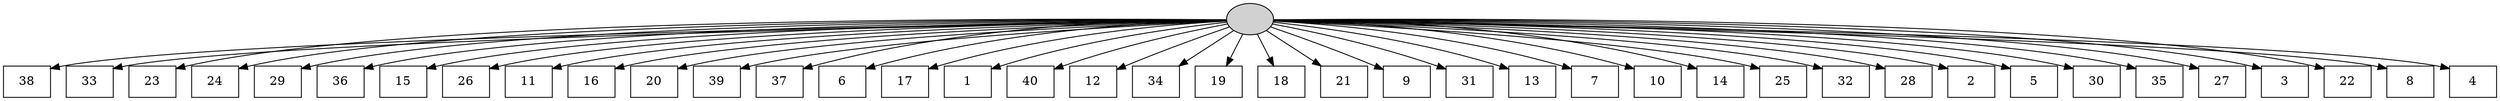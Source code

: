 digraph G {
0[style=filled, fillcolor=grey82, label=""];
1[shape=box,style=filled, fillcolor=white,label="38\n"];
2[shape=box,style=filled, fillcolor=white,label="33\n"];
3[shape=box,style=filled, fillcolor=white,label="23\n"];
4[shape=box,style=filled, fillcolor=white,label="24\n"];
5[shape=box,style=filled, fillcolor=white,label="29\n"];
6[shape=box,style=filled, fillcolor=white,label="36\n"];
7[shape=box,style=filled, fillcolor=white,label="15\n"];
8[shape=box,style=filled, fillcolor=white,label="26\n"];
9[shape=box,style=filled, fillcolor=white,label="11\n"];
10[shape=box,style=filled, fillcolor=white,label="16\n"];
11[shape=box,style=filled, fillcolor=white,label="20\n"];
12[shape=box,style=filled, fillcolor=white,label="39\n"];
13[shape=box,style=filled, fillcolor=white,label="37\n"];
14[shape=box,style=filled, fillcolor=white,label="6\n"];
15[shape=box,style=filled, fillcolor=white,label="17\n"];
16[shape=box,style=filled, fillcolor=white,label="1\n"];
17[shape=box,style=filled, fillcolor=white,label="40\n"];
18[shape=box,style=filled, fillcolor=white,label="12\n"];
19[shape=box,style=filled, fillcolor=white,label="34\n"];
20[shape=box,style=filled, fillcolor=white,label="19\n"];
21[shape=box,style=filled, fillcolor=white,label="18\n"];
22[shape=box,style=filled, fillcolor=white,label="21\n"];
23[shape=box,style=filled, fillcolor=white,label="9\n"];
24[shape=box,style=filled, fillcolor=white,label="31\n"];
25[shape=box,style=filled, fillcolor=white,label="13\n"];
26[shape=box,style=filled, fillcolor=white,label="7\n"];
27[shape=box,style=filled, fillcolor=white,label="10\n"];
28[shape=box,style=filled, fillcolor=white,label="14\n"];
29[shape=box,style=filled, fillcolor=white,label="25\n"];
30[shape=box,style=filled, fillcolor=white,label="32\n"];
31[shape=box,style=filled, fillcolor=white,label="28\n"];
32[shape=box,style=filled, fillcolor=white,label="2\n"];
33[shape=box,style=filled, fillcolor=white,label="5\n"];
34[shape=box,style=filled, fillcolor=white,label="30\n"];
35[shape=box,style=filled, fillcolor=white,label="35\n"];
36[shape=box,style=filled, fillcolor=white,label="27\n"];
37[shape=box,style=filled, fillcolor=white,label="3\n"];
38[shape=box,style=filled, fillcolor=white,label="22\n"];
39[shape=box,style=filled, fillcolor=white,label="8\n"];
40[shape=box,style=filled, fillcolor=white,label="4\n"];
0->1 ;
0->2 ;
0->3 ;
0->4 ;
0->5 ;
0->6 ;
0->7 ;
0->8 ;
0->9 ;
0->10 ;
0->11 ;
0->12 ;
0->13 ;
0->14 ;
0->15 ;
0->16 ;
0->17 ;
0->18 ;
0->19 ;
0->20 ;
0->21 ;
0->22 ;
0->23 ;
0->24 ;
0->25 ;
0->26 ;
0->27 ;
0->28 ;
0->29 ;
0->30 ;
0->31 ;
0->32 ;
0->33 ;
0->34 ;
0->35 ;
0->36 ;
0->37 ;
0->38 ;
0->39 ;
0->40 ;
}
